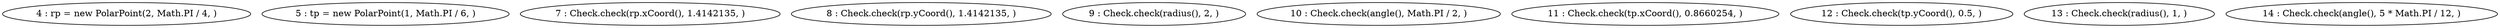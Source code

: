 digraph G {
"4 : rp = new PolarPoint(2, Math.PI / 4, )"
"5 : tp = new PolarPoint(1, Math.PI / 6, )"
"7 : Check.check(rp.xCoord(), 1.4142135, )"
"8 : Check.check(rp.yCoord(), 1.4142135, )"
"9 : Check.check(radius(), 2, )"
"10 : Check.check(angle(), Math.PI / 2, )"
"11 : Check.check(tp.xCoord(), 0.8660254, )"
"12 : Check.check(tp.yCoord(), 0.5, )"
"13 : Check.check(radius(), 1, )"
"14 : Check.check(angle(), 5 * Math.PI / 12, )"
}